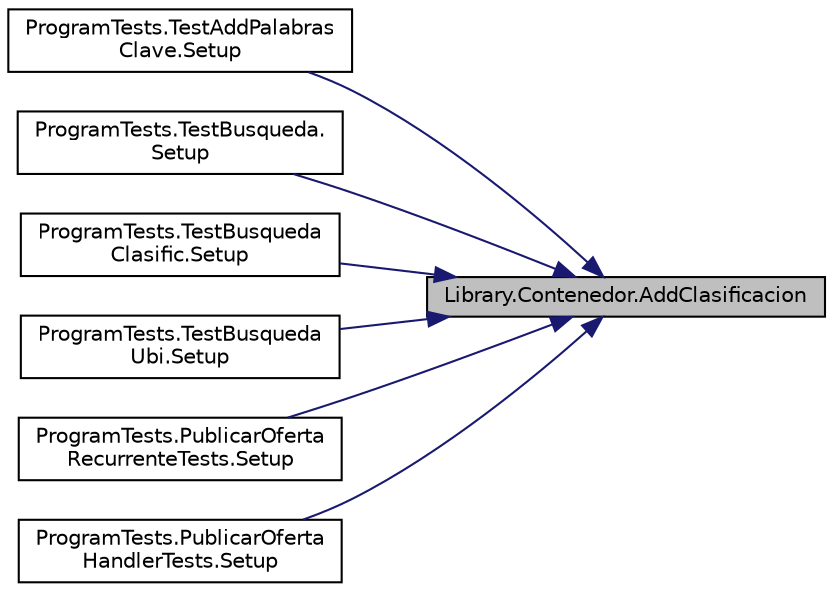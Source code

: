 digraph "Library.Contenedor.AddClasificacion"
{
 // INTERACTIVE_SVG=YES
 // LATEX_PDF_SIZE
  edge [fontname="Helvetica",fontsize="10",labelfontname="Helvetica",labelfontsize="10"];
  node [fontname="Helvetica",fontsize="10",shape=record];
  rankdir="RL";
  Node1 [label="Library.Contenedor.AddClasificacion",height=0.2,width=0.4,color="black", fillcolor="grey75", style="filled", fontcolor="black",tooltip="Añiade una clasificacion a la lista de clasificaciones."];
  Node1 -> Node2 [dir="back",color="midnightblue",fontsize="10",style="solid",fontname="Helvetica"];
  Node2 [label="ProgramTests.TestAddPalabras\lClave.Setup",height=0.2,width=0.4,color="black", fillcolor="white", style="filled",URL="$classProgramTests_1_1TestAddPalabrasClave.html#a32e9aa6619b251685c45d329173e85ea",tooltip="Crea una instancia de rubro, emprendedor, dos empresas, clasificación y dos ofertas para la búsqueda...."];
  Node1 -> Node3 [dir="back",color="midnightblue",fontsize="10",style="solid",fontname="Helvetica"];
  Node3 [label="ProgramTests.TestBusqueda.\lSetup",height=0.2,width=0.4,color="black", fillcolor="white", style="filled",URL="$classProgramTests_1_1TestBusqueda.html#a9cd9cc0aa3d82c278fb84468c43b95d7",tooltip="Crea una instancia de rubro, emprendedor, dos empresas, clasificación y dos ofertas para la búsqueda...."];
  Node1 -> Node4 [dir="back",color="midnightblue",fontsize="10",style="solid",fontname="Helvetica"];
  Node4 [label="ProgramTests.TestBusqueda\lClasific.Setup",height=0.2,width=0.4,color="black", fillcolor="white", style="filled",URL="$classProgramTests_1_1TestBusquedaClasific.html#a9f789911f517a3e8e8436a0ff2524f35",tooltip="Crea una instancia de rubro, emprendedor, dos empresas, clasificación y dos ofertas para la búsqueda...."];
  Node1 -> Node5 [dir="back",color="midnightblue",fontsize="10",style="solid",fontname="Helvetica"];
  Node5 [label="ProgramTests.TestBusqueda\lUbi.Setup",height=0.2,width=0.4,color="black", fillcolor="white", style="filled",URL="$classProgramTests_1_1TestBusquedaUbi.html#abbc999f823b1d5ea18f43cc98d4e7d67",tooltip="Crea una instancia de rubro, emprendedor, dos empresas, clasificación y dos ofertas para la búsqueda...."];
  Node1 -> Node6 [dir="back",color="midnightblue",fontsize="10",style="solid",fontname="Helvetica"];
  Node6 [label="ProgramTests.PublicarOferta\lRecurrenteTests.Setup",height=0.2,width=0.4,color="black", fillcolor="white", style="filled",URL="$classProgramTests_1_1PublicarOfertaRecurrenteTests.html#ae26d8d50242f910f8c577f1c214577cf",tooltip="Crea una instancia de clasificacion, de rubro, de contenedor, el handler a utilizar,..."];
  Node1 -> Node7 [dir="back",color="midnightblue",fontsize="10",style="solid",fontname="Helvetica"];
  Node7 [label="ProgramTests.PublicarOferta\lHandlerTests.Setup",height=0.2,width=0.4,color="black", fillcolor="white", style="filled",URL="$classProgramTests_1_1PublicarOfertaHandlerTests.html#a26925d20dbcf3ed61a031f5f7db630f6",tooltip="Crea una instancia de clasificacion, de rubro, de contenedor, el handler a utilizar,..."];
}
